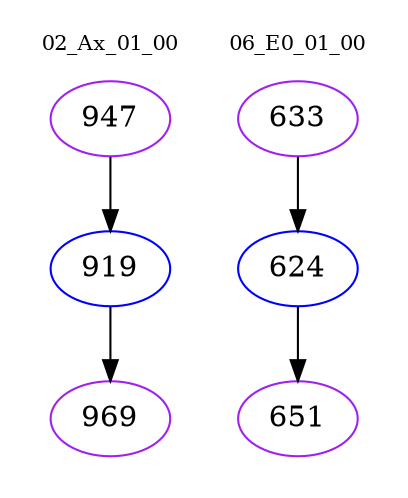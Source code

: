 digraph{
subgraph cluster_0 {
color = white
label = "02_Ax_01_00";
fontsize=10;
T0_947 [label="947", color="purple"]
T0_947 -> T0_919 [color="black"]
T0_919 [label="919", color="blue"]
T0_919 -> T0_969 [color="black"]
T0_969 [label="969", color="purple"]
}
subgraph cluster_1 {
color = white
label = "06_E0_01_00";
fontsize=10;
T1_633 [label="633", color="purple"]
T1_633 -> T1_624 [color="black"]
T1_624 [label="624", color="blue"]
T1_624 -> T1_651 [color="black"]
T1_651 [label="651", color="purple"]
}
}
